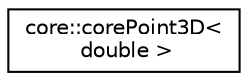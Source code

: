 digraph "Graphical Class Hierarchy"
{
  edge [fontname="Helvetica",fontsize="10",labelfontname="Helvetica",labelfontsize="10"];
  node [fontname="Helvetica",fontsize="10",shape=record];
  rankdir="LR";
  Node1 [label="core::corePoint3D\<\l double \>",height=0.2,width=0.4,color="black", fillcolor="white", style="filled",URL="$structcore_1_1core_point3_d.html"];
}
